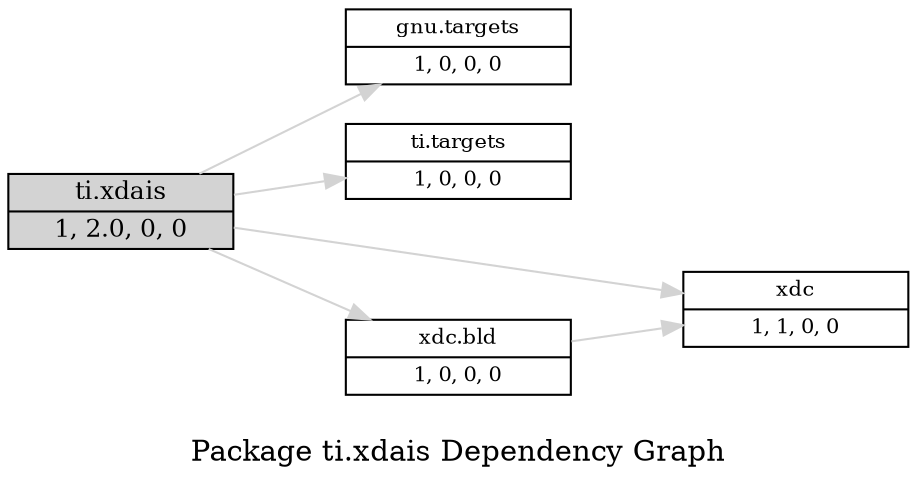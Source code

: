 digraph dependencies {
    label="\nPackage ti.xdais Dependency Graph";
    size="7.5,10";
    rankdir=LR;
    ranksep=".75";
    concentrate="true";
    node [fixedsize=true, width=1.5, style=filled, color=black];
    node [font=Helvetica, fontsize=12, fillcolor=lightgrey];
    ti_xdais [shape=record,label="ti.xdais|1, 2.0, 0, 0", URL="package.rel.xml"];
    node [fontsize=10, fillcolor=white];

    edge [style=solid, color=blue]

    edge [style=solid, color=lightgrey]
    gnu_targets [shape=record,label="gnu.targets|1, 0, 0, 0", URL="../../../../../../../../toolsrc/library/vendors2005/xdc/xdcdist-d37/Linux/packages/gnu/targets/package/package.rel.svg"];
    ti_xdais -> gnu_targets;
    ti_targets [shape=record,label="ti.targets|1, 0, 0, 0", URL="../../../../../../../../toolsrc/library/vendors2005/xdc/xdcdist-d37/Linux/packages/ti/targets/package/package.rel.svg"];
    ti_xdais -> ti_targets;
    xdc [shape=record,label="xdc|1, 1, 0, 0", URL="../../../../../../../../toolsrc/library/vendors2005/xdc/xdcdist-d37/Linux/packages/xdc/package/package.rel.svg"];
    ti_xdais -> xdc;
    xdc_bld [shape=record,label="xdc.bld|1, 0, 0, 0", URL="../../../../../../../../toolsrc/library/vendors2005/xdc/xdcdist-d37/Linux/packages/xdc/bld/package/package.rel.svg"];
    ti_xdais -> xdc_bld;

    edge [style=solid, color=blue]

    edge [style=solid, color=lightgrey]
    xdc_bld -> xdc;

    edge [style=solid, color=blue]

    edge [style=solid, color=lightgrey]

    edge [style=solid, color=blue]

    edge [style=solid, color=lightgrey]

    edge [style=solid, color=blue]

    edge [style=solid, color=lightgrey]
}
